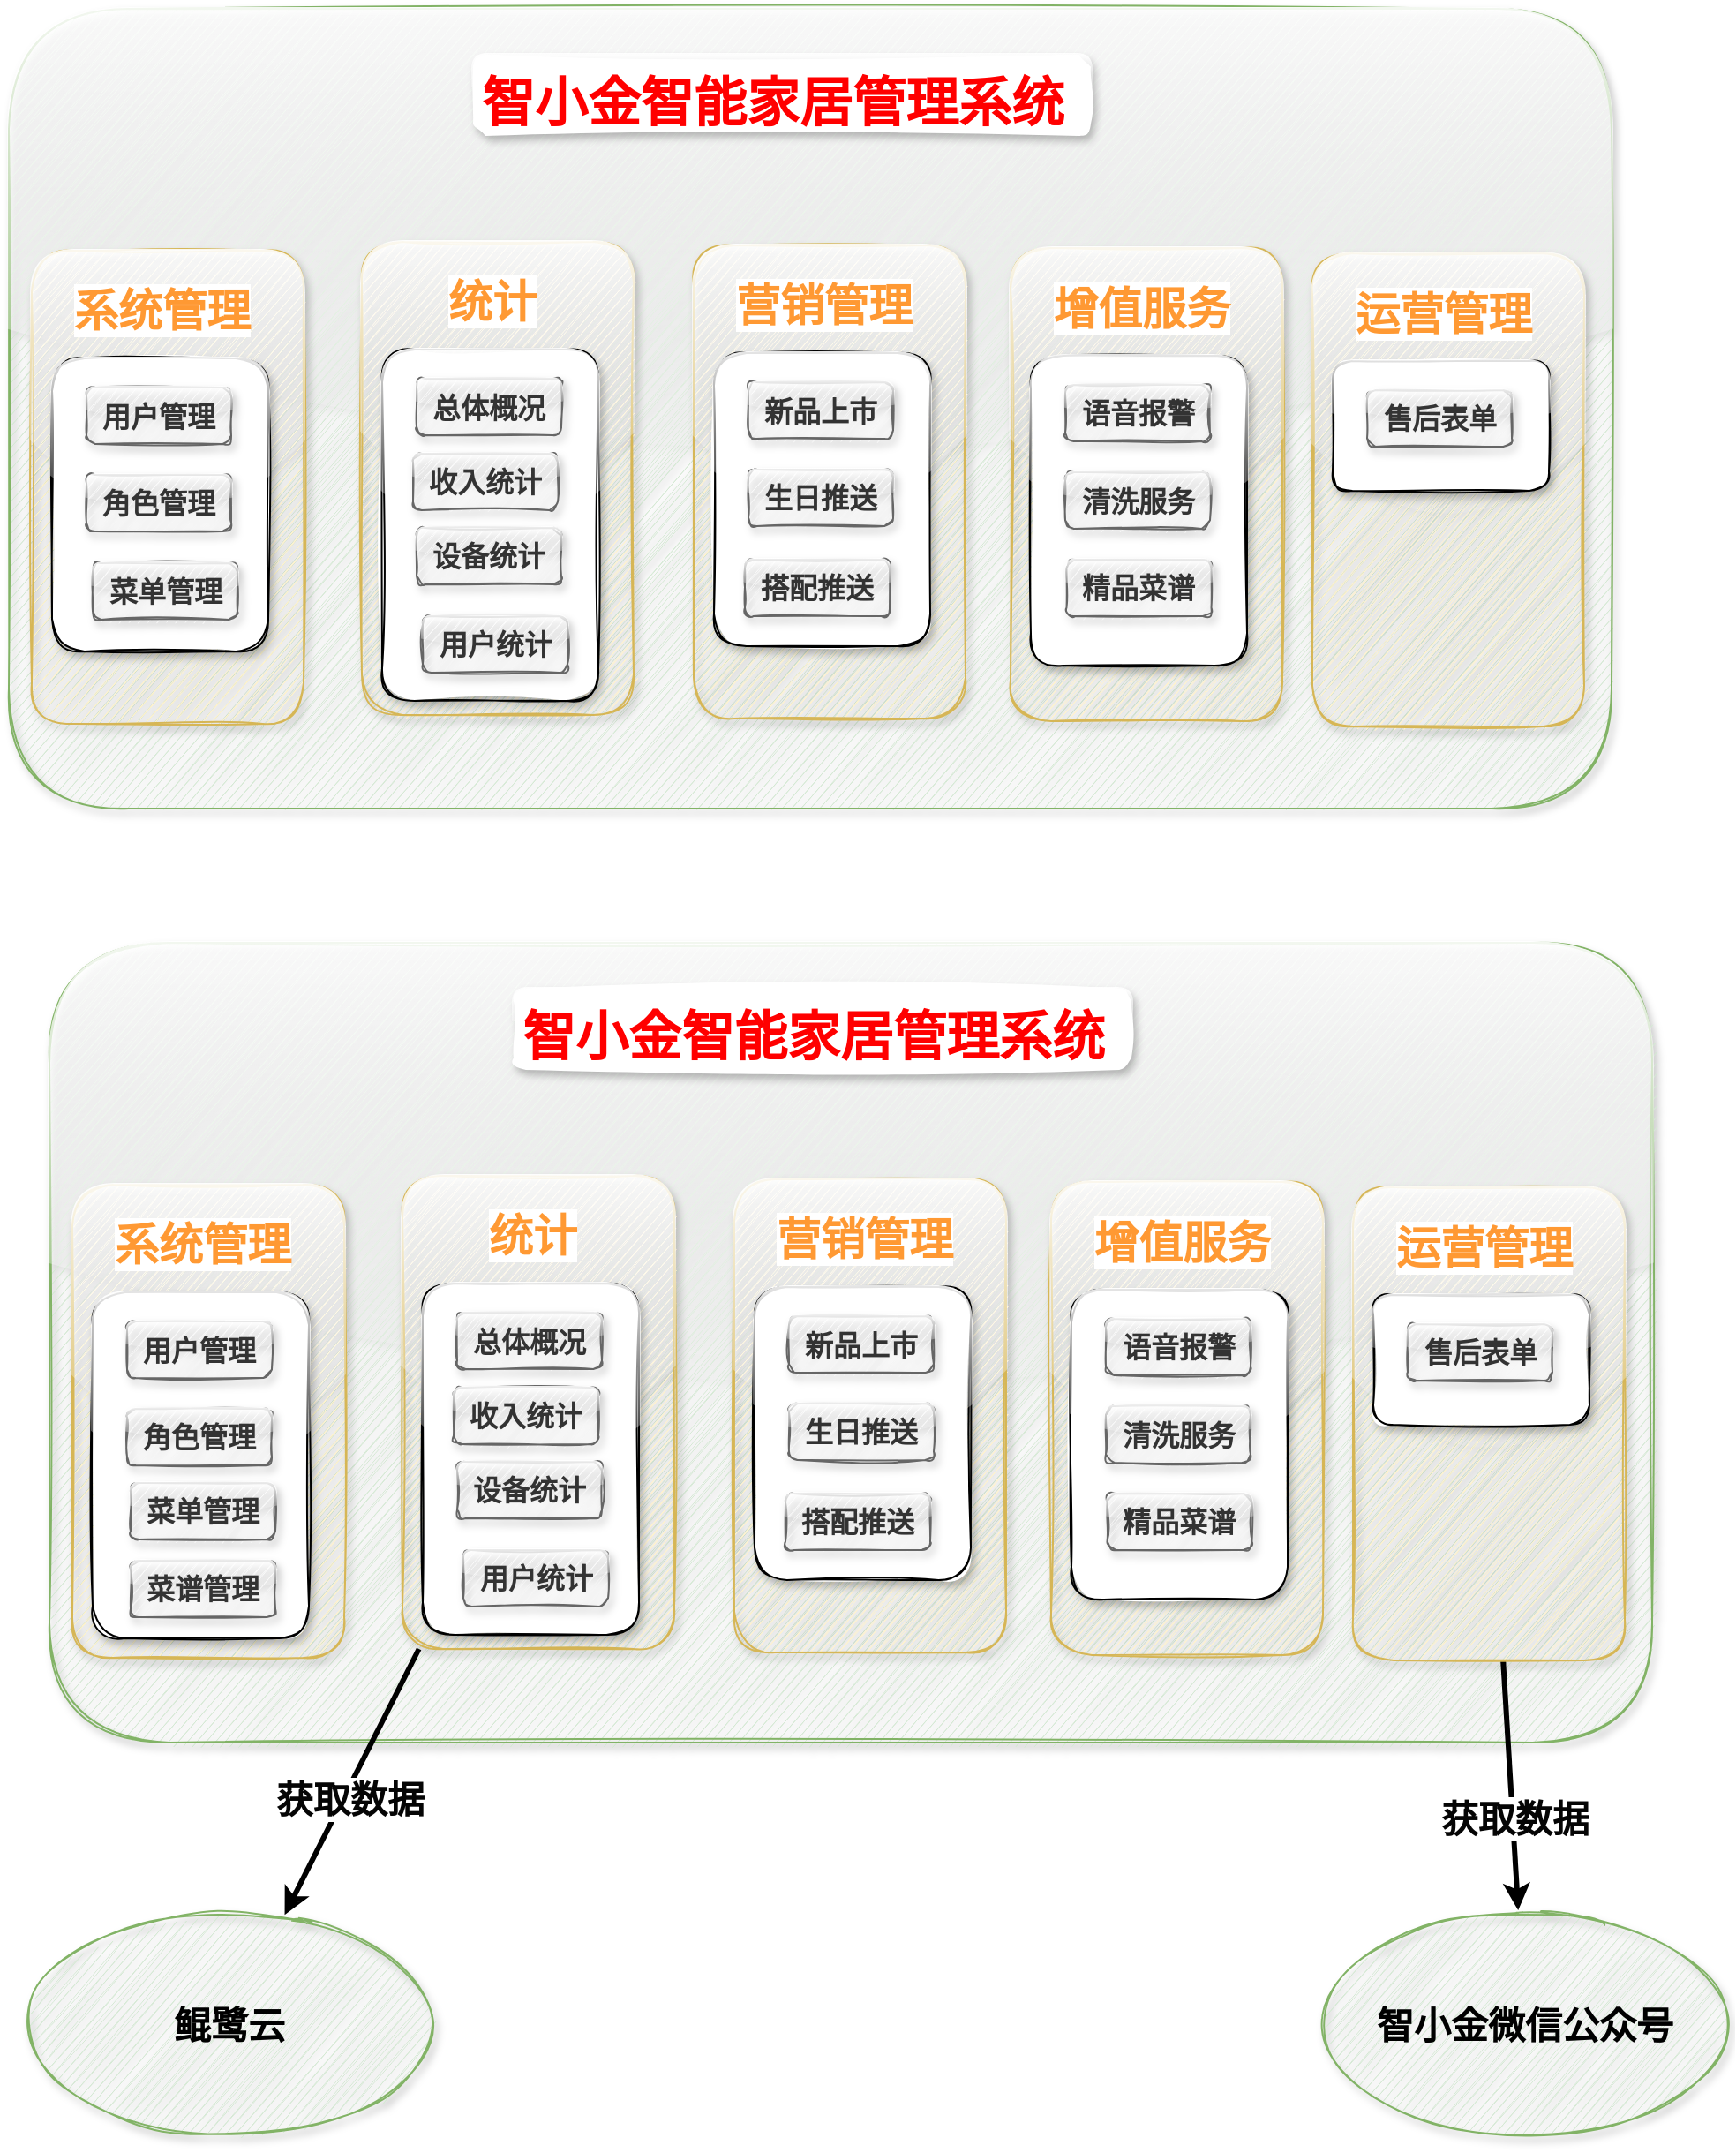 <mxfile version="16.5.6" type="github">
  <diagram id="Ht1M8jgEwFfnCIfOTk4-" name="Page-1">
    <mxGraphModel dx="1382" dy="-55" grid="0" gridSize="10" guides="1" tooltips="1" connect="0" arrows="1" fold="1" page="1" pageScale="1" pageWidth="1169" pageHeight="827" math="0" shadow="0">
      <root>
        <mxCell id="0" />
        <mxCell id="1" parent="0" />
        <mxCell id="StkEX8WNFYKrYod38pFv-10" value="" style="rounded=1;whiteSpace=wrap;html=1;fillColor=#d5e8d4;strokeColor=#82b366;glass=1;shadow=1;labelBackgroundColor=none;labelBorderColor=none;sketch=1;" parent="1" vertex="1">
          <mxGeometry x="169" y="877" width="908" height="453" as="geometry" />
        </mxCell>
        <mxCell id="StkEX8WNFYKrYod38pFv-9" value="&lt;h1 style=&quot;font-size: 30px&quot;&gt;智小金智能家居管理系统&lt;/h1&gt;" style="text;html=1;strokeColor=none;fillColor=default;spacing=5;spacingTop=-20;whiteSpace=wrap;overflow=hidden;rounded=1;fontSize=30;labelBorderColor=none;labelBackgroundColor=none;fontStyle=0;shadow=1;glass=1;sketch=1;fontColor=#FF0000;" parent="1" vertex="1">
          <mxGeometry x="432" y="903" width="350" height="46" as="geometry" />
        </mxCell>
        <mxCell id="MBSTme_2oMOcWK-TbNuE-2" value="" style="rounded=1;whiteSpace=wrap;html=1;fontSize=20;fillColor=#fff2cc;strokeColor=#d6b656;shadow=1;glass=1;sketch=1;" parent="1" vertex="1">
          <mxGeometry x="182" y="1014" width="154" height="268" as="geometry" />
        </mxCell>
        <mxCell id="MBSTme_2oMOcWK-TbNuE-5" value="" style="rounded=1;whiteSpace=wrap;html=1;fontSize=20;sketch=1;shadow=1;glass=1;" parent="1" vertex="1">
          <mxGeometry x="193.5" y="1075" width="122.5" height="166" as="geometry" />
        </mxCell>
        <mxCell id="MBSTme_2oMOcWK-TbNuE-1" value="用户管理" style="rounded=1;whiteSpace=wrap;html=1;fontSize=16;fontStyle=1;fillColor=#f5f5f5;strokeColor=#666666;fontColor=#333333;shadow=1;glass=1;sketch=1;" parent="1" vertex="1">
          <mxGeometry x="213" y="1091.5" width="82" height="32" as="geometry" />
        </mxCell>
        <mxCell id="MBSTme_2oMOcWK-TbNuE-4" value="系统管理" style="text;html=1;strokeColor=none;fillColor=none;align=center;verticalAlign=middle;whiteSpace=wrap;rounded=1;fontSize=25;fontStyle=1;labelBackgroundColor=default;labelBorderColor=none;glass=1;shadow=1;sketch=1;fontColor=#FF9933;" parent="1" vertex="1">
          <mxGeometry x="196" y="1032" width="120" height="30" as="geometry" />
        </mxCell>
        <mxCell id="MBSTme_2oMOcWK-TbNuE-6" value="角色管理" style="rounded=1;whiteSpace=wrap;html=1;fontSize=16;fontStyle=1;fillColor=#f5f5f5;strokeColor=#666666;fontColor=#333333;glass=1;shadow=1;sketch=1;" parent="1" vertex="1">
          <mxGeometry x="213" y="1141" width="82" height="32" as="geometry" />
        </mxCell>
        <mxCell id="MBSTme_2oMOcWK-TbNuE-7" value="菜单管理" style="rounded=1;whiteSpace=wrap;html=1;fontSize=16;fontStyle=1;fillColor=#f5f5f5;strokeColor=#666666;fontColor=#333333;glass=1;shadow=1;sketch=1;" parent="1" vertex="1">
          <mxGeometry x="216.5" y="1191" width="82" height="32" as="geometry" />
        </mxCell>
        <mxCell id="MBSTme_2oMOcWK-TbNuE-9" value="" style="rounded=1;whiteSpace=wrap;html=1;fontSize=20;fillColor=#fff2cc;strokeColor=#d6b656;shadow=1;glass=1;sketch=1;" parent="1" vertex="1">
          <mxGeometry x="369" y="1009" width="154" height="268" as="geometry" />
        </mxCell>
        <mxCell id="MBSTme_2oMOcWK-TbNuE-10" value="" style="rounded=1;whiteSpace=wrap;html=1;fontSize=20;sketch=1;shadow=1;glass=1;" parent="1" vertex="1">
          <mxGeometry x="380.5" y="1070" width="122.5" height="199" as="geometry" />
        </mxCell>
        <mxCell id="MBSTme_2oMOcWK-TbNuE-11" value="总体概况" style="rounded=1;whiteSpace=wrap;html=1;fontSize=16;fontStyle=1;fillColor=#f5f5f5;strokeColor=#666666;fontColor=#333333;shadow=1;glass=1;sketch=1;" parent="1" vertex="1">
          <mxGeometry x="400" y="1086.5" width="82" height="32" as="geometry" />
        </mxCell>
        <mxCell id="MBSTme_2oMOcWK-TbNuE-12" value="统计" style="text;html=1;strokeColor=none;fillColor=none;align=center;verticalAlign=middle;whiteSpace=wrap;rounded=1;fontSize=25;fontStyle=1;labelBackgroundColor=default;labelBorderColor=none;glass=1;shadow=1;sketch=1;fontColor=#FF9933;" parent="1" vertex="1">
          <mxGeometry x="383" y="1027" width="120" height="30" as="geometry" />
        </mxCell>
        <mxCell id="MBSTme_2oMOcWK-TbNuE-13" value="设备统计" style="rounded=1;whiteSpace=wrap;html=1;fontSize=16;fontStyle=1;fillColor=#f5f5f5;strokeColor=#666666;fontColor=#333333;glass=1;shadow=1;sketch=1;" parent="1" vertex="1">
          <mxGeometry x="400" y="1171" width="82" height="32" as="geometry" />
        </mxCell>
        <mxCell id="MBSTme_2oMOcWK-TbNuE-14" value="用户统计" style="rounded=1;whiteSpace=wrap;html=1;fontSize=16;fontStyle=1;fillColor=#f5f5f5;strokeColor=#666666;fontColor=#333333;glass=1;shadow=1;sketch=1;" parent="1" vertex="1">
          <mxGeometry x="403.5" y="1221" width="82" height="32" as="geometry" />
        </mxCell>
        <mxCell id="MBSTme_2oMOcWK-TbNuE-15" value="" style="rounded=1;whiteSpace=wrap;html=1;fontSize=20;fillColor=#fff2cc;strokeColor=#d6b656;shadow=1;glass=1;sketch=1;" parent="1" vertex="1">
          <mxGeometry x="557" y="1011" width="154" height="268" as="geometry" />
        </mxCell>
        <mxCell id="MBSTme_2oMOcWK-TbNuE-16" value="" style="rounded=1;whiteSpace=wrap;html=1;fontSize=20;sketch=1;shadow=1;glass=1;" parent="1" vertex="1">
          <mxGeometry x="568.5" y="1072" width="122.5" height="166" as="geometry" />
        </mxCell>
        <mxCell id="MBSTme_2oMOcWK-TbNuE-17" value="新品上市" style="rounded=1;whiteSpace=wrap;html=1;fontSize=16;fontStyle=1;fillColor=#f5f5f5;strokeColor=#666666;fontColor=#333333;shadow=1;glass=1;sketch=1;" parent="1" vertex="1">
          <mxGeometry x="588" y="1088.5" width="82" height="32" as="geometry" />
        </mxCell>
        <mxCell id="MBSTme_2oMOcWK-TbNuE-18" value="营销管理" style="text;html=1;strokeColor=none;fillColor=none;align=center;verticalAlign=middle;whiteSpace=wrap;rounded=1;fontSize=25;fontStyle=1;labelBackgroundColor=default;labelBorderColor=none;glass=1;shadow=1;sketch=1;fontColor=#FF9933;" parent="1" vertex="1">
          <mxGeometry x="571" y="1029" width="120" height="30" as="geometry" />
        </mxCell>
        <mxCell id="MBSTme_2oMOcWK-TbNuE-19" value="生日推送" style="rounded=1;whiteSpace=wrap;html=1;fontSize=16;fontStyle=1;fillColor=#f5f5f5;strokeColor=#666666;fontColor=#333333;glass=1;shadow=1;sketch=1;" parent="1" vertex="1">
          <mxGeometry x="588" y="1138" width="82" height="32" as="geometry" />
        </mxCell>
        <mxCell id="MBSTme_2oMOcWK-TbNuE-20" value="搭配推送" style="rounded=1;whiteSpace=wrap;html=1;fontSize=16;fontStyle=1;fillColor=#f5f5f5;strokeColor=#666666;fontColor=#333333;glass=1;shadow=1;sketch=1;" parent="1" vertex="1">
          <mxGeometry x="586" y="1189" width="82" height="32" as="geometry" />
        </mxCell>
        <mxCell id="MBSTme_2oMOcWK-TbNuE-21" value="" style="rounded=1;whiteSpace=wrap;html=1;fontSize=20;fillColor=#fff2cc;strokeColor=#d6b656;shadow=1;glass=1;sketch=1;" parent="1" vertex="1">
          <mxGeometry x="736.5" y="1012.5" width="154" height="268" as="geometry" />
        </mxCell>
        <mxCell id="MBSTme_2oMOcWK-TbNuE-22" value="" style="rounded=1;whiteSpace=wrap;html=1;fontSize=20;sketch=1;shadow=1;glass=1;" parent="1" vertex="1">
          <mxGeometry x="748" y="1073.5" width="122.5" height="175.5" as="geometry" />
        </mxCell>
        <mxCell id="MBSTme_2oMOcWK-TbNuE-23" value="语音报警" style="rounded=1;whiteSpace=wrap;html=1;fontSize=16;fontStyle=1;fillColor=#f5f5f5;strokeColor=#666666;fontColor=#333333;shadow=1;glass=1;sketch=1;" parent="1" vertex="1">
          <mxGeometry x="767.5" y="1090" width="82" height="32" as="geometry" />
        </mxCell>
        <mxCell id="MBSTme_2oMOcWK-TbNuE-24" value="增值服务" style="text;html=1;strokeColor=none;fillColor=none;align=center;verticalAlign=middle;whiteSpace=wrap;rounded=1;fontSize=25;fontStyle=1;labelBackgroundColor=default;labelBorderColor=none;glass=1;shadow=1;sketch=1;fontColor=#FF9933;" parent="1" vertex="1">
          <mxGeometry x="750.5" y="1030.5" width="120" height="30" as="geometry" />
        </mxCell>
        <mxCell id="MBSTme_2oMOcWK-TbNuE-25" value="清洗服务" style="rounded=1;whiteSpace=wrap;html=1;fontSize=16;fontStyle=1;fillColor=#f5f5f5;strokeColor=#666666;fontColor=#333333;glass=1;shadow=1;sketch=1;" parent="1" vertex="1">
          <mxGeometry x="767.5" y="1139.5" width="82" height="32" as="geometry" />
        </mxCell>
        <mxCell id="MBSTme_2oMOcWK-TbNuE-27" value="" style="rounded=1;whiteSpace=wrap;html=1;fontSize=20;fillColor=#fff2cc;strokeColor=#d6b656;shadow=1;glass=1;sketch=1;" parent="1" vertex="1">
          <mxGeometry x="907.5" y="1015.5" width="154" height="268" as="geometry" />
        </mxCell>
        <mxCell id="MBSTme_2oMOcWK-TbNuE-28" value="" style="rounded=1;whiteSpace=wrap;html=1;fontSize=20;sketch=1;shadow=1;glass=1;" parent="1" vertex="1">
          <mxGeometry x="919" y="1076.5" width="122.5" height="73.5" as="geometry" />
        </mxCell>
        <mxCell id="MBSTme_2oMOcWK-TbNuE-29" value="售后表单" style="rounded=1;whiteSpace=wrap;html=1;fontSize=16;fontStyle=1;fillColor=#f5f5f5;strokeColor=#666666;fontColor=#333333;shadow=1;glass=1;sketch=1;" parent="1" vertex="1">
          <mxGeometry x="938.5" y="1093" width="82" height="32" as="geometry" />
        </mxCell>
        <mxCell id="MBSTme_2oMOcWK-TbNuE-30" value="运营管理" style="text;html=1;strokeColor=none;fillColor=none;align=center;verticalAlign=middle;whiteSpace=wrap;rounded=1;fontSize=25;fontStyle=1;labelBackgroundColor=default;labelBorderColor=none;glass=1;shadow=1;sketch=1;fontColor=#FF9933;" parent="1" vertex="1">
          <mxGeometry x="921.5" y="1033.5" width="120" height="30" as="geometry" />
        </mxCell>
        <mxCell id="te4jrEQZptGzsJDtp4lp-1" value="收入统计" style="rounded=1;whiteSpace=wrap;html=1;fontSize=16;fontStyle=1;fillColor=#f5f5f5;strokeColor=#666666;fontColor=#333333;glass=1;shadow=1;sketch=1;" vertex="1" parent="1">
          <mxGeometry x="398" y="1129" width="82" height="32" as="geometry" />
        </mxCell>
        <mxCell id="te4jrEQZptGzsJDtp4lp-2" value="精品菜谱" style="rounded=1;whiteSpace=wrap;html=1;fontSize=16;fontStyle=1;fillColor=#f5f5f5;strokeColor=#666666;fontColor=#333333;glass=1;shadow=1;sketch=1;" vertex="1" parent="1">
          <mxGeometry x="768.25" y="1189" width="82" height="32" as="geometry" />
        </mxCell>
        <mxCell id="te4jrEQZptGzsJDtp4lp-3" value="" style="rounded=1;whiteSpace=wrap;html=1;fillColor=#d5e8d4;strokeColor=#82b366;glass=1;shadow=1;labelBackgroundColor=none;labelBorderColor=none;sketch=1;" vertex="1" parent="1">
          <mxGeometry x="192" y="1406" width="908" height="453" as="geometry" />
        </mxCell>
        <mxCell id="te4jrEQZptGzsJDtp4lp-4" value="&lt;h1 style=&quot;font-size: 30px&quot;&gt;智小金智能家居管理系统&lt;/h1&gt;" style="text;html=1;strokeColor=none;fillColor=default;spacing=5;spacingTop=-20;whiteSpace=wrap;overflow=hidden;rounded=1;fontSize=30;labelBorderColor=none;labelBackgroundColor=none;fontStyle=0;shadow=1;glass=1;sketch=1;fontColor=#FF0000;" vertex="1" parent="1">
          <mxGeometry x="455" y="1432" width="350" height="46" as="geometry" />
        </mxCell>
        <mxCell id="te4jrEQZptGzsJDtp4lp-5" value="" style="rounded=1;whiteSpace=wrap;html=1;fontSize=20;fillColor=#fff2cc;strokeColor=#d6b656;shadow=1;glass=1;sketch=1;" vertex="1" parent="1">
          <mxGeometry x="205" y="1543" width="154" height="268" as="geometry" />
        </mxCell>
        <mxCell id="te4jrEQZptGzsJDtp4lp-6" value="" style="rounded=1;whiteSpace=wrap;html=1;fontSize=20;sketch=1;shadow=1;glass=1;" vertex="1" parent="1">
          <mxGeometry x="216.5" y="1604" width="122.5" height="196" as="geometry" />
        </mxCell>
        <mxCell id="te4jrEQZptGzsJDtp4lp-7" value="用户管理" style="rounded=1;whiteSpace=wrap;html=1;fontSize=16;fontStyle=1;fillColor=#f5f5f5;strokeColor=#666666;fontColor=#333333;shadow=1;glass=1;sketch=1;" vertex="1" parent="1">
          <mxGeometry x="236" y="1620.5" width="82" height="32" as="geometry" />
        </mxCell>
        <mxCell id="te4jrEQZptGzsJDtp4lp-8" value="系统管理" style="text;html=1;strokeColor=none;fillColor=none;align=center;verticalAlign=middle;whiteSpace=wrap;rounded=1;fontSize=25;fontStyle=1;labelBackgroundColor=default;labelBorderColor=none;glass=1;shadow=1;sketch=1;fontColor=#FF9933;" vertex="1" parent="1">
          <mxGeometry x="219" y="1561" width="120" height="30" as="geometry" />
        </mxCell>
        <mxCell id="te4jrEQZptGzsJDtp4lp-9" value="角色管理" style="rounded=1;whiteSpace=wrap;html=1;fontSize=16;fontStyle=1;fillColor=#f5f5f5;strokeColor=#666666;fontColor=#333333;glass=1;shadow=1;sketch=1;" vertex="1" parent="1">
          <mxGeometry x="236" y="1670" width="82" height="32" as="geometry" />
        </mxCell>
        <mxCell id="te4jrEQZptGzsJDtp4lp-10" value="菜单管理" style="rounded=1;whiteSpace=wrap;html=1;fontSize=16;fontStyle=1;fillColor=#f5f5f5;strokeColor=#666666;fontColor=#333333;glass=1;shadow=1;sketch=1;" vertex="1" parent="1">
          <mxGeometry x="238" y="1712" width="82" height="32" as="geometry" />
        </mxCell>
        <mxCell id="te4jrEQZptGzsJDtp4lp-11" value="" style="rounded=1;whiteSpace=wrap;html=1;fontSize=20;fillColor=#fff2cc;strokeColor=#d6b656;shadow=1;glass=1;sketch=1;" vertex="1" parent="1">
          <mxGeometry x="392" y="1538" width="154" height="268" as="geometry" />
        </mxCell>
        <mxCell id="te4jrEQZptGzsJDtp4lp-12" value="" style="rounded=1;whiteSpace=wrap;html=1;fontSize=20;sketch=1;shadow=1;glass=1;" vertex="1" parent="1">
          <mxGeometry x="403.5" y="1599" width="122.5" height="199" as="geometry" />
        </mxCell>
        <mxCell id="te4jrEQZptGzsJDtp4lp-13" value="总体概况" style="rounded=1;whiteSpace=wrap;html=1;fontSize=16;fontStyle=1;fillColor=#f5f5f5;strokeColor=#666666;fontColor=#333333;shadow=1;glass=1;sketch=1;" vertex="1" parent="1">
          <mxGeometry x="423" y="1615.5" width="82" height="32" as="geometry" />
        </mxCell>
        <mxCell id="te4jrEQZptGzsJDtp4lp-14" value="统计" style="text;html=1;strokeColor=none;fillColor=none;align=center;verticalAlign=middle;whiteSpace=wrap;rounded=1;fontSize=25;fontStyle=1;labelBackgroundColor=default;labelBorderColor=none;glass=1;shadow=1;sketch=1;fontColor=#FF9933;" vertex="1" parent="1">
          <mxGeometry x="406" y="1556" width="120" height="30" as="geometry" />
        </mxCell>
        <mxCell id="te4jrEQZptGzsJDtp4lp-15" value="设备统计" style="rounded=1;whiteSpace=wrap;html=1;fontSize=16;fontStyle=1;fillColor=#f5f5f5;strokeColor=#666666;fontColor=#333333;glass=1;shadow=1;sketch=1;" vertex="1" parent="1">
          <mxGeometry x="423" y="1700" width="82" height="32" as="geometry" />
        </mxCell>
        <mxCell id="te4jrEQZptGzsJDtp4lp-16" value="用户统计" style="rounded=1;whiteSpace=wrap;html=1;fontSize=16;fontStyle=1;fillColor=#f5f5f5;strokeColor=#666666;fontColor=#333333;glass=1;shadow=1;sketch=1;" vertex="1" parent="1">
          <mxGeometry x="426.5" y="1750" width="82" height="32" as="geometry" />
        </mxCell>
        <mxCell id="te4jrEQZptGzsJDtp4lp-17" value="" style="rounded=1;whiteSpace=wrap;html=1;fontSize=20;fillColor=#fff2cc;strokeColor=#d6b656;shadow=1;glass=1;sketch=1;" vertex="1" parent="1">
          <mxGeometry x="580" y="1540" width="154" height="268" as="geometry" />
        </mxCell>
        <mxCell id="te4jrEQZptGzsJDtp4lp-18" value="" style="rounded=1;whiteSpace=wrap;html=1;fontSize=20;sketch=1;shadow=1;glass=1;" vertex="1" parent="1">
          <mxGeometry x="591.5" y="1601" width="122.5" height="166" as="geometry" />
        </mxCell>
        <mxCell id="te4jrEQZptGzsJDtp4lp-19" value="新品上市" style="rounded=1;whiteSpace=wrap;html=1;fontSize=16;fontStyle=1;fillColor=#f5f5f5;strokeColor=#666666;fontColor=#333333;shadow=1;glass=1;sketch=1;" vertex="1" parent="1">
          <mxGeometry x="611" y="1617.5" width="82" height="32" as="geometry" />
        </mxCell>
        <mxCell id="te4jrEQZptGzsJDtp4lp-20" value="营销管理" style="text;html=1;strokeColor=none;fillColor=none;align=center;verticalAlign=middle;whiteSpace=wrap;rounded=1;fontSize=25;fontStyle=1;labelBackgroundColor=default;labelBorderColor=none;glass=1;shadow=1;sketch=1;fontColor=#FF9933;" vertex="1" parent="1">
          <mxGeometry x="594" y="1558" width="120" height="30" as="geometry" />
        </mxCell>
        <mxCell id="te4jrEQZptGzsJDtp4lp-21" value="生日推送" style="rounded=1;whiteSpace=wrap;html=1;fontSize=16;fontStyle=1;fillColor=#f5f5f5;strokeColor=#666666;fontColor=#333333;glass=1;shadow=1;sketch=1;" vertex="1" parent="1">
          <mxGeometry x="611" y="1667" width="82" height="32" as="geometry" />
        </mxCell>
        <mxCell id="te4jrEQZptGzsJDtp4lp-22" value="搭配推送" style="rounded=1;whiteSpace=wrap;html=1;fontSize=16;fontStyle=1;fillColor=#f5f5f5;strokeColor=#666666;fontColor=#333333;glass=1;shadow=1;sketch=1;" vertex="1" parent="1">
          <mxGeometry x="609" y="1718" width="82" height="32" as="geometry" />
        </mxCell>
        <mxCell id="te4jrEQZptGzsJDtp4lp-23" style="rounded=0;orthogonalLoop=1;jettySize=auto;html=1;fontSize=21;fontColor=#FF0000;strokeWidth=3;" edge="1" source="te4jrEQZptGzsJDtp4lp-11" target="te4jrEQZptGzsJDtp4lp-36" parent="1">
          <mxGeometry relative="1" as="geometry" />
        </mxCell>
        <mxCell id="te4jrEQZptGzsJDtp4lp-24" value="获取数据" style="edgeLabel;html=1;align=center;verticalAlign=middle;resizable=0;points=[];fontSize=21;fontColor=#050505;fontStyle=1" vertex="1" connectable="0" parent="te4jrEQZptGzsJDtp4lp-23">
          <mxGeometry x="0.095" y="2" relative="1" as="geometry">
            <mxPoint y="1" as="offset" />
          </mxGeometry>
        </mxCell>
        <mxCell id="te4jrEQZptGzsJDtp4lp-25" value="" style="rounded=1;whiteSpace=wrap;html=1;fontSize=20;fillColor=#fff2cc;strokeColor=#d6b656;shadow=1;glass=1;sketch=1;" vertex="1" parent="1">
          <mxGeometry x="759.5" y="1541.5" width="154" height="268" as="geometry" />
        </mxCell>
        <mxCell id="te4jrEQZptGzsJDtp4lp-26" value="" style="rounded=1;whiteSpace=wrap;html=1;fontSize=20;sketch=1;shadow=1;glass=1;" vertex="1" parent="1">
          <mxGeometry x="771" y="1602.5" width="122.5" height="175.5" as="geometry" />
        </mxCell>
        <mxCell id="te4jrEQZptGzsJDtp4lp-27" value="语音报警" style="rounded=1;whiteSpace=wrap;html=1;fontSize=16;fontStyle=1;fillColor=#f5f5f5;strokeColor=#666666;fontColor=#333333;shadow=1;glass=1;sketch=1;" vertex="1" parent="1">
          <mxGeometry x="790.5" y="1619" width="82" height="32" as="geometry" />
        </mxCell>
        <mxCell id="te4jrEQZptGzsJDtp4lp-28" value="增值服务" style="text;html=1;strokeColor=none;fillColor=none;align=center;verticalAlign=middle;whiteSpace=wrap;rounded=1;fontSize=25;fontStyle=1;labelBackgroundColor=default;labelBorderColor=none;glass=1;shadow=1;sketch=1;fontColor=#FF9933;" vertex="1" parent="1">
          <mxGeometry x="773.5" y="1559.5" width="120" height="30" as="geometry" />
        </mxCell>
        <mxCell id="te4jrEQZptGzsJDtp4lp-29" value="清洗服务" style="rounded=1;whiteSpace=wrap;html=1;fontSize=16;fontStyle=1;fillColor=#f5f5f5;strokeColor=#666666;fontColor=#333333;glass=1;shadow=1;sketch=1;" vertex="1" parent="1">
          <mxGeometry x="790.5" y="1668.5" width="82" height="32" as="geometry" />
        </mxCell>
        <mxCell id="te4jrEQZptGzsJDtp4lp-30" style="edgeStyle=none;rounded=0;orthogonalLoop=1;jettySize=auto;html=1;fontSize=21;fontColor=#FF0000;strokeWidth=3;" edge="1" source="te4jrEQZptGzsJDtp4lp-32" target="te4jrEQZptGzsJDtp4lp-37" parent="1">
          <mxGeometry relative="1" as="geometry" />
        </mxCell>
        <mxCell id="te4jrEQZptGzsJDtp4lp-31" value="获取数据" style="edgeLabel;html=1;align=center;verticalAlign=middle;resizable=0;points=[];fontSize=21;fontColor=#050505;fontStyle=1" vertex="1" connectable="0" parent="te4jrEQZptGzsJDtp4lp-30">
          <mxGeometry x="0.261" y="1" relative="1" as="geometry">
            <mxPoint as="offset" />
          </mxGeometry>
        </mxCell>
        <mxCell id="te4jrEQZptGzsJDtp4lp-32" value="" style="rounded=1;whiteSpace=wrap;html=1;fontSize=20;fillColor=#fff2cc;strokeColor=#d6b656;shadow=1;glass=1;sketch=1;" vertex="1" parent="1">
          <mxGeometry x="930.5" y="1544.5" width="154" height="268" as="geometry" />
        </mxCell>
        <mxCell id="te4jrEQZptGzsJDtp4lp-33" value="" style="rounded=1;whiteSpace=wrap;html=1;fontSize=20;sketch=1;shadow=1;glass=1;" vertex="1" parent="1">
          <mxGeometry x="942" y="1605.5" width="122.5" height="73.5" as="geometry" />
        </mxCell>
        <mxCell id="te4jrEQZptGzsJDtp4lp-34" value="售后表单" style="rounded=1;whiteSpace=wrap;html=1;fontSize=16;fontStyle=1;fillColor=#f5f5f5;strokeColor=#666666;fontColor=#333333;shadow=1;glass=1;sketch=1;" vertex="1" parent="1">
          <mxGeometry x="961.5" y="1622" width="82" height="32" as="geometry" />
        </mxCell>
        <mxCell id="te4jrEQZptGzsJDtp4lp-35" value="运营管理" style="text;html=1;strokeColor=none;fillColor=none;align=center;verticalAlign=middle;whiteSpace=wrap;rounded=1;fontSize=25;fontStyle=1;labelBackgroundColor=default;labelBorderColor=none;glass=1;shadow=1;sketch=1;fontColor=#FF9933;" vertex="1" parent="1">
          <mxGeometry x="944.5" y="1562.5" width="120" height="30" as="geometry" />
        </mxCell>
        <mxCell id="te4jrEQZptGzsJDtp4lp-36" value="鲲鹭云" style="ellipse;whiteSpace=wrap;html=1;rounded=1;shadow=1;glass=1;labelBackgroundColor=none;labelBorderColor=none;sketch=1;fontSize=21;fillColor=#d5e8d4;strokeColor=#82b366;fontStyle=1" vertex="1" parent="1">
          <mxGeometry x="182" y="1954" width="224" height="129" as="geometry" />
        </mxCell>
        <mxCell id="te4jrEQZptGzsJDtp4lp-37" value="智小金微信公众号" style="ellipse;whiteSpace=wrap;html=1;rounded=1;shadow=1;glass=1;labelBackgroundColor=none;labelBorderColor=none;sketch=1;fontSize=21;fillColor=#d5e8d4;strokeColor=#82b366;fontStyle=1" vertex="1" parent="1">
          <mxGeometry x="916" y="1954" width="224" height="129" as="geometry" />
        </mxCell>
        <mxCell id="te4jrEQZptGzsJDtp4lp-38" value="收入统计" style="rounded=1;whiteSpace=wrap;html=1;fontSize=16;fontStyle=1;fillColor=#f5f5f5;strokeColor=#666666;fontColor=#333333;glass=1;shadow=1;sketch=1;" vertex="1" parent="1">
          <mxGeometry x="421" y="1658" width="82" height="32" as="geometry" />
        </mxCell>
        <mxCell id="te4jrEQZptGzsJDtp4lp-39" value="精品菜谱" style="rounded=1;whiteSpace=wrap;html=1;fontSize=16;fontStyle=1;fillColor=#f5f5f5;strokeColor=#666666;fontColor=#333333;glass=1;shadow=1;sketch=1;" vertex="1" parent="1">
          <mxGeometry x="791.25" y="1718" width="82" height="32" as="geometry" />
        </mxCell>
        <mxCell id="te4jrEQZptGzsJDtp4lp-40" value="菜谱管理" style="rounded=1;whiteSpace=wrap;html=1;fontSize=16;fontStyle=1;fillColor=#f5f5f5;strokeColor=#666666;fontColor=#333333;glass=1;shadow=1;sketch=1;" vertex="1" parent="1">
          <mxGeometry x="238" y="1756" width="82" height="32" as="geometry" />
        </mxCell>
      </root>
    </mxGraphModel>
  </diagram>
</mxfile>
